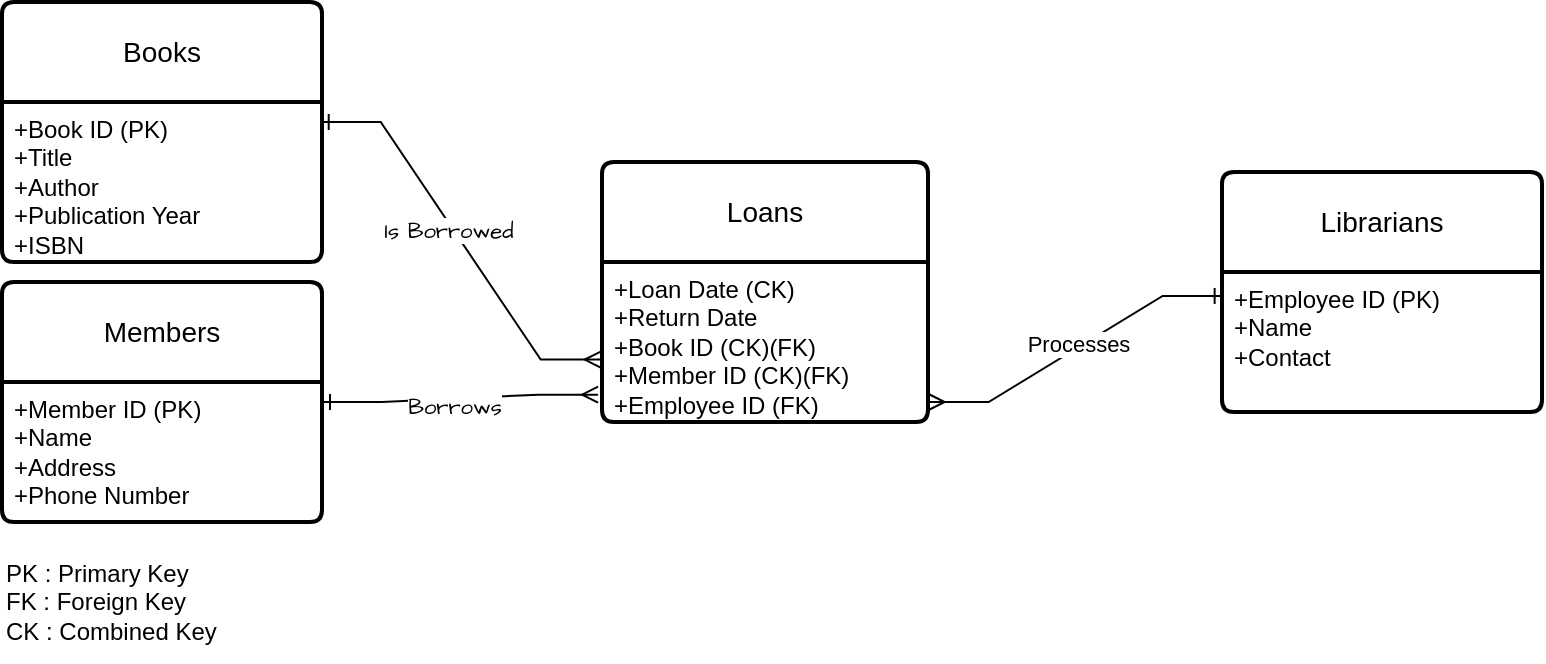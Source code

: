 <mxfile version="24.4.9" type="github">
  <diagram name="Page-1" id="WvHxNmZYm3Q-2noQbIas">
    <mxGraphModel dx="956" dy="520" grid="1" gridSize="10" guides="1" tooltips="1" connect="1" arrows="1" fold="1" page="1" pageScale="1" pageWidth="827" pageHeight="1169" background="none" math="0" shadow="0">
      <root>
        <mxCell id="0" />
        <mxCell id="1" parent="0" />
        <mxCell id="QqUS8rB4q03BG6zSu8xH-5" value="Books" style="swimlane;childLayout=stackLayout;horizontal=1;startSize=50;horizontalStack=0;rounded=1;fontSize=14;fontStyle=0;strokeWidth=2;resizeParent=0;resizeLast=1;shadow=0;dashed=0;align=center;arcSize=4;whiteSpace=wrap;html=1;" vertex="1" parent="1">
          <mxGeometry x="10" y="10" width="160" height="130" as="geometry" />
        </mxCell>
        <mxCell id="QqUS8rB4q03BG6zSu8xH-6" value="+Book ID (PK)&lt;br&gt;&lt;div&gt;+Title&lt;/div&gt;&lt;div&gt;+Author&lt;/div&gt;&lt;div&gt;+Publication Year&lt;/div&gt;&lt;div&gt;+ISBN&lt;/div&gt;" style="align=left;strokeColor=none;fillColor=none;spacingLeft=4;fontSize=12;verticalAlign=top;resizable=0;rotatable=0;part=1;html=1;" vertex="1" parent="QqUS8rB4q03BG6zSu8xH-5">
          <mxGeometry y="50" width="160" height="80" as="geometry" />
        </mxCell>
        <mxCell id="QqUS8rB4q03BG6zSu8xH-7" value="Members" style="swimlane;childLayout=stackLayout;horizontal=1;startSize=50;horizontalStack=0;rounded=1;fontSize=14;fontStyle=0;strokeWidth=2;resizeParent=0;resizeLast=1;shadow=0;dashed=0;align=center;arcSize=4;whiteSpace=wrap;html=1;" vertex="1" parent="1">
          <mxGeometry x="10" y="150" width="160" height="120" as="geometry" />
        </mxCell>
        <mxCell id="QqUS8rB4q03BG6zSu8xH-8" value="+Member ID (PK)&lt;div&gt;+Name&lt;/div&gt;&lt;div&gt;+Address&lt;/div&gt;&lt;div&gt;+Phone Number&lt;/div&gt;" style="align=left;strokeColor=none;fillColor=none;spacingLeft=4;fontSize=12;verticalAlign=top;resizable=0;rotatable=0;part=1;html=1;" vertex="1" parent="QqUS8rB4q03BG6zSu8xH-7">
          <mxGeometry y="50" width="160" height="70" as="geometry" />
        </mxCell>
        <mxCell id="QqUS8rB4q03BG6zSu8xH-9" value="Librarians" style="swimlane;childLayout=stackLayout;horizontal=1;startSize=50;horizontalStack=0;rounded=1;fontSize=14;fontStyle=0;strokeWidth=2;resizeParent=0;resizeLast=1;shadow=0;dashed=0;align=center;arcSize=4;whiteSpace=wrap;html=1;" vertex="1" parent="1">
          <mxGeometry x="620" y="95" width="160" height="120" as="geometry" />
        </mxCell>
        <mxCell id="QqUS8rB4q03BG6zSu8xH-10" value="+Employee ID (PK)&lt;div&gt;+Name&lt;/div&gt;&lt;div&gt;+Contact&lt;/div&gt;" style="align=left;strokeColor=none;fillColor=none;spacingLeft=4;fontSize=12;verticalAlign=top;resizable=0;rotatable=0;part=1;html=1;" vertex="1" parent="QqUS8rB4q03BG6zSu8xH-9">
          <mxGeometry y="50" width="160" height="70" as="geometry" />
        </mxCell>
        <mxCell id="QqUS8rB4q03BG6zSu8xH-11" value="Loans" style="swimlane;childLayout=stackLayout;horizontal=1;startSize=50;horizontalStack=0;rounded=1;fontSize=14;fontStyle=0;strokeWidth=2;resizeParent=0;resizeLast=1;shadow=0;dashed=0;align=center;arcSize=4;whiteSpace=wrap;html=1;" vertex="1" parent="1">
          <mxGeometry x="310" y="90" width="163" height="130" as="geometry" />
        </mxCell>
        <mxCell id="QqUS8rB4q03BG6zSu8xH-12" value="&lt;div&gt;&lt;span style=&quot;background-color: initial;&quot;&gt;+Loan Date (CK)&lt;/span&gt;&lt;br&gt;&lt;/div&gt;&lt;div&gt;+Return Date&lt;/div&gt;&lt;div&gt;+Book ID (CK)(FK)&lt;br&gt;&lt;/div&gt;&lt;div&gt;+Member ID (CK)(FK)&lt;/div&gt;&lt;div&gt;+Employee ID (FK)&lt;br&gt;&lt;/div&gt;" style="align=left;strokeColor=none;fillColor=none;spacingLeft=4;fontSize=12;verticalAlign=top;resizable=0;rotatable=0;part=1;html=1;" vertex="1" parent="QqUS8rB4q03BG6zSu8xH-11">
          <mxGeometry y="50" width="163" height="80" as="geometry" />
        </mxCell>
        <mxCell id="QqUS8rB4q03BG6zSu8xH-25" value="" style="edgeStyle=entityRelationEdgeStyle;fontSize=12;html=1;endArrow=ERmany;startArrow=ERone;rounded=0;exitX=1;exitY=0.143;exitDx=0;exitDy=0;exitPerimeter=0;startFill=0;entryX=-0.012;entryY=0.829;entryDx=0;entryDy=0;entryPerimeter=0;endFill=0;" edge="1" parent="1" source="QqUS8rB4q03BG6zSu8xH-8" target="QqUS8rB4q03BG6zSu8xH-12">
          <mxGeometry width="100" height="100" relative="1" as="geometry">
            <mxPoint x="240" y="240" as="sourcePoint" />
            <mxPoint x="230" y="190" as="targetPoint" />
          </mxGeometry>
        </mxCell>
        <mxCell id="QqUS8rB4q03BG6zSu8xH-31" value="Borrows" style="edgeLabel;html=1;align=center;verticalAlign=middle;resizable=0;points=[];sketch=1;hachureGap=4;jiggle=2;curveFitting=1;fontFamily=Architects Daughter;fontSource=https%3A%2F%2Ffonts.googleapis.com%2Fcss%3Ffamily%3DArchitects%2BDaughter;" vertex="1" connectable="0" parent="QqUS8rB4q03BG6zSu8xH-25">
          <mxGeometry x="-0.051" y="-3" relative="1" as="geometry">
            <mxPoint as="offset" />
          </mxGeometry>
        </mxCell>
        <mxCell id="QqUS8rB4q03BG6zSu8xH-26" value="" style="edgeStyle=entityRelationEdgeStyle;fontSize=12;html=1;endArrow=ERmany;startArrow=ERone;rounded=0;exitX=0.996;exitY=0.125;exitDx=0;exitDy=0;exitPerimeter=0;entryX=-0.004;entryY=0.61;entryDx=0;entryDy=0;entryPerimeter=0;endFill=0;startFill=0;" edge="1" parent="1" source="QqUS8rB4q03BG6zSu8xH-6" target="QqUS8rB4q03BG6zSu8xH-12">
          <mxGeometry width="100" height="100" relative="1" as="geometry">
            <mxPoint x="240" y="240" as="sourcePoint" />
            <mxPoint x="340" y="140" as="targetPoint" />
          </mxGeometry>
        </mxCell>
        <mxCell id="QqUS8rB4q03BG6zSu8xH-30" value="Is Borrowed" style="edgeLabel;html=1;align=center;verticalAlign=middle;resizable=0;points=[];sketch=1;hachureGap=4;jiggle=2;curveFitting=1;fontFamily=Architects Daughter;fontSource=https%3A%2F%2Ffonts.googleapis.com%2Fcss%3Ffamily%3DArchitects%2BDaughter;" vertex="1" connectable="0" parent="QqUS8rB4q03BG6zSu8xH-26">
          <mxGeometry x="-0.086" y="-2" relative="1" as="geometry">
            <mxPoint as="offset" />
          </mxGeometry>
        </mxCell>
        <mxCell id="QqUS8rB4q03BG6zSu8xH-34" value="" style="edgeStyle=entityRelationEdgeStyle;fontSize=12;html=1;endArrow=ERone;rounded=0;exitX=1.002;exitY=0.875;exitDx=0;exitDy=0;exitPerimeter=0;entryX=0.002;entryY=0.171;entryDx=0;entryDy=0;entryPerimeter=0;startArrow=ERmany;startFill=0;endFill=0;" edge="1" parent="1" source="QqUS8rB4q03BG6zSu8xH-12" target="QqUS8rB4q03BG6zSu8xH-10">
          <mxGeometry width="100" height="100" relative="1" as="geometry">
            <mxPoint x="240" y="240" as="sourcePoint" />
            <mxPoint x="340" y="140" as="targetPoint" />
          </mxGeometry>
        </mxCell>
        <mxCell id="QqUS8rB4q03BG6zSu8xH-36" value="Processes" style="edgeLabel;html=1;align=center;verticalAlign=middle;resizable=0;points=[];" vertex="1" connectable="0" parent="QqUS8rB4q03BG6zSu8xH-34">
          <mxGeometry x="0.03" y="2" relative="1" as="geometry">
            <mxPoint as="offset" />
          </mxGeometry>
        </mxCell>
        <mxCell id="QqUS8rB4q03BG6zSu8xH-37" value="&lt;div&gt;PK : Primary Key&lt;/div&gt;FK : Foreign Key&lt;div&gt;CK : Combined Key&lt;/div&gt;" style="text;html=1;align=left;verticalAlign=middle;resizable=0;points=[];autosize=1;strokeColor=none;fillColor=none;" vertex="1" parent="1">
          <mxGeometry x="10" y="280" width="130" height="60" as="geometry" />
        </mxCell>
      </root>
    </mxGraphModel>
  </diagram>
</mxfile>
